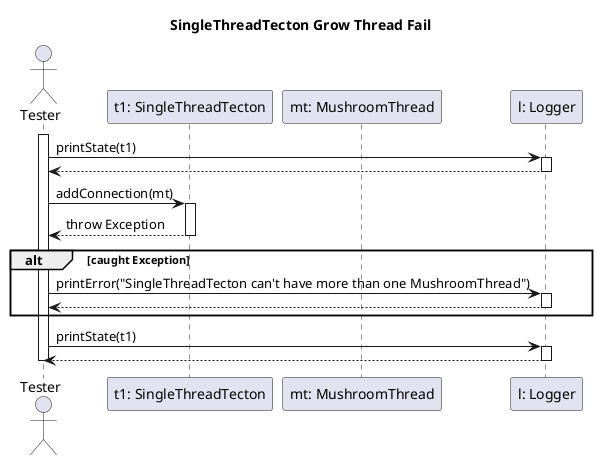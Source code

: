 @startuml tectonGrowThreadTest

title SingleThreadTecton Grow Thread Fail

actor "Tester" as tst
participant "t1: SingleThreadTecton" as t1
participant "mt: MushroomThread" as mt
participant "l: Logger" as l

activate tst

tst -> l: printState(t1)
activate l
tst <-- l
deactivate l

tst -> t1: addConnection(mt)
activate t1

tst <-- t1: throw Exception
deactivate t1

alt caught Exception
    tst -> l: printError("SingleThreadTecton can't have more than one MushroomThread")
    activate l
    tst <-- l
    deactivate l    
end



tst -> l: printState(t1)
activate l
tst <-- l
deactivate l

deactivate tst

@enduml